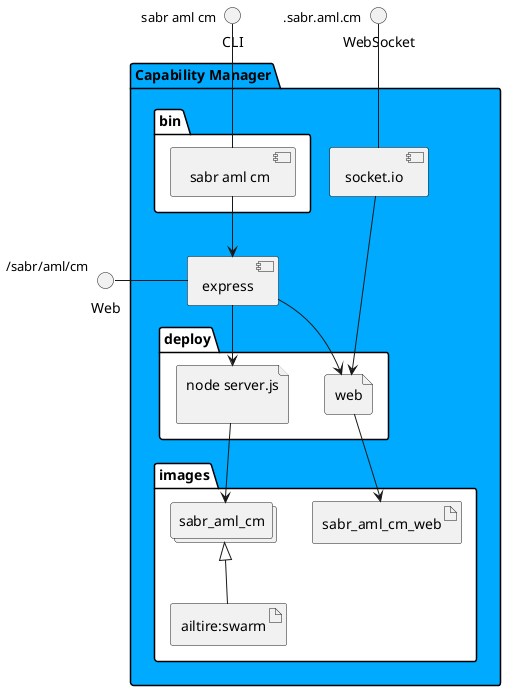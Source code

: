 @startuml
  interface CLI
  interface Web
  interface WebSocket
package "Capability Manager" #00aaff {
  component express as REST
  component socket.io as socket
  folder bin #ffffff {
    component " sabr aml cm" as binName
  }
  binName --> REST

  folder deploy #ffffff {
      file "node server.js\n" as sabr_aml_cm_container
      REST --> sabr_aml_cm_container

  
    file "web" as web_container
    REST --> web_container
    socket ---> web_container
  
  }
  folder images #ffffff {
    collections "sabr_aml_cm" as sabr_aml_cmimage
    artifact "ailtire:swarm" as ailtireswarm
    sabr_aml_cmimage <|-- ailtireswarm
    sabr_aml_cm_container --> sabr_aml_cmimage

  
      artifact "sabr_aml_cm_web" as sabr_aml_cm_web
      web_container --> sabr_aml_cm_web
    
  }
}
CLI " sabr aml cm" -- binName
Web "/sabr/aml/cm" - REST
WebSocket ".sabr.aml.cm" -- socket

@enduml

